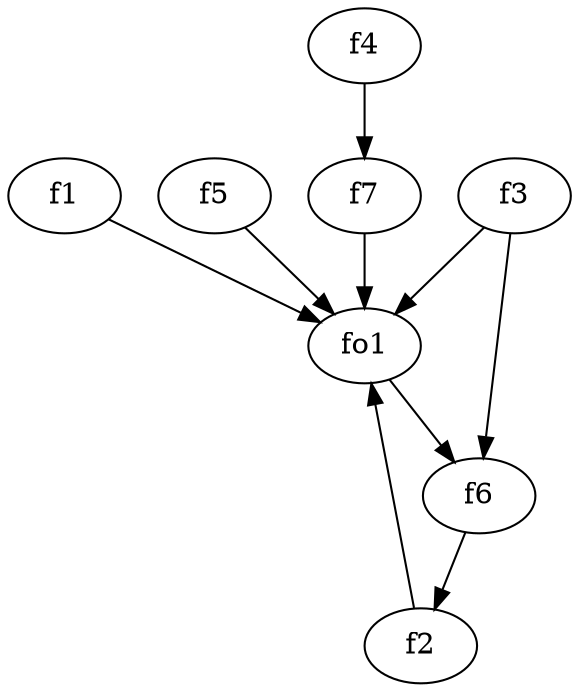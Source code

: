 strict digraph  {
f1;
f2;
f3;
f4;
f5;
f6;
f7;
fo1;
f1 -> fo1  [weight=2];
f2 -> fo1  [weight=2];
f3 -> f6  [weight=2];
f3 -> fo1  [weight=2];
f4 -> f7  [weight=2];
f5 -> fo1  [weight=2];
f6 -> f2  [weight=2];
f7 -> fo1  [weight=2];
fo1 -> f6  [weight=2];
}
